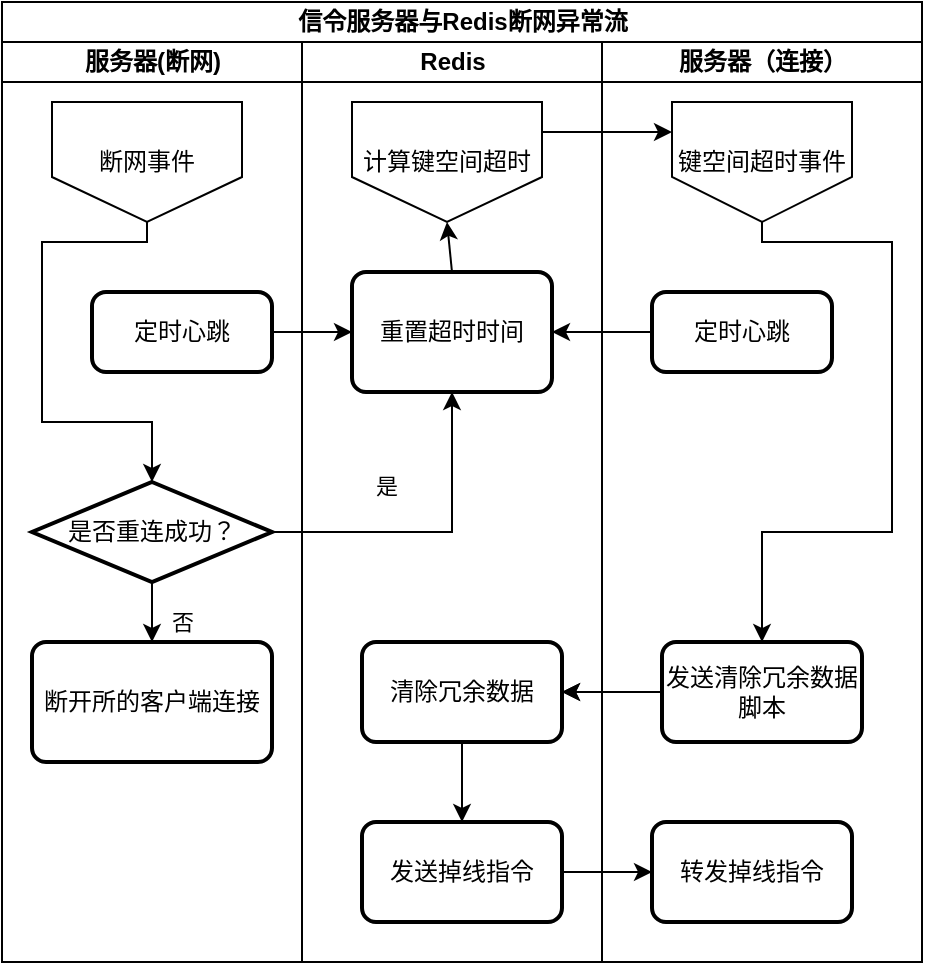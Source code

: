 <mxfile version="12.7.1" type="github">
  <diagram id="C5RBs43oDa-KdzZeNtuy" name="Page-1">
    <mxGraphModel dx="782" dy="1557" grid="1" gridSize="10" guides="1" tooltips="1" connect="1" arrows="1" fold="1" page="1" pageScale="1" pageWidth="827" pageHeight="1169" math="0" shadow="0">
      <root>
        <mxCell id="WIyWlLk6GJQsqaUBKTNV-0" />
        <mxCell id="WIyWlLk6GJQsqaUBKTNV-1" parent="WIyWlLk6GJQsqaUBKTNV-0" />
        <mxCell id="1cRwuKQpYJG1O-YmWHyO-0" value="信令服务器与Redis断网异常流" style="swimlane;html=1;childLayout=stackLayout;resizeParent=1;resizeParentMax=0;startSize=20;" vertex="1" parent="WIyWlLk6GJQsqaUBKTNV-1">
          <mxGeometry x="170" y="-60" width="460" height="480" as="geometry">
            <mxRectangle x="180" y="70" width="60" height="20" as="alternateBounds" />
          </mxGeometry>
        </mxCell>
        <mxCell id="1cRwuKQpYJG1O-YmWHyO-1" value="服务器(断网)" style="swimlane;html=1;startSize=20;" vertex="1" parent="1cRwuKQpYJG1O-YmWHyO-0">
          <mxGeometry y="20" width="150" height="460" as="geometry">
            <mxRectangle y="20" width="30" height="460" as="alternateBounds" />
          </mxGeometry>
        </mxCell>
        <mxCell id="1cRwuKQpYJG1O-YmWHyO-19" style="rounded=0;jumpStyle=none;orthogonalLoop=1;jettySize=auto;html=1;exitX=0.5;exitY=1;exitDx=0;exitDy=0;entryX=0.5;entryY=0;entryDx=0;entryDy=0;entryPerimeter=0;shadow=0;strokeColor=#000000;edgeStyle=orthogonalEdgeStyle;" edge="1" parent="1cRwuKQpYJG1O-YmWHyO-1" source="1cRwuKQpYJG1O-YmWHyO-10" target="1cRwuKQpYJG1O-YmWHyO-16">
          <mxGeometry relative="1" as="geometry">
            <Array as="points">
              <mxPoint x="73" y="100" />
              <mxPoint x="20" y="100" />
              <mxPoint x="20" y="190" />
              <mxPoint x="75" y="190" />
            </Array>
          </mxGeometry>
        </mxCell>
        <mxCell id="1cRwuKQpYJG1O-YmWHyO-10" value="断网事件" style="shape=offPageConnector;whiteSpace=wrap;html=1;" vertex="1" parent="1cRwuKQpYJG1O-YmWHyO-1">
          <mxGeometry x="25" y="30" width="95" height="60" as="geometry" />
        </mxCell>
        <mxCell id="1cRwuKQpYJG1O-YmWHyO-21" value="否" style="edgeStyle=orthogonalEdgeStyle;rounded=0;jumpStyle=none;orthogonalLoop=1;jettySize=auto;html=1;shadow=0;strokeColor=#000000;entryX=0.5;entryY=0;entryDx=0;entryDy=0;curved=1;" edge="1" parent="1cRwuKQpYJG1O-YmWHyO-1" source="1cRwuKQpYJG1O-YmWHyO-16" target="1cRwuKQpYJG1O-YmWHyO-22">
          <mxGeometry x="-0.2" y="-15" relative="1" as="geometry">
            <mxPoint x="70" y="280" as="targetPoint" />
            <mxPoint as="offset" />
          </mxGeometry>
        </mxCell>
        <mxCell id="1cRwuKQpYJG1O-YmWHyO-16" value="是否重连成功？" style="strokeWidth=2;html=1;shape=mxgraph.flowchart.decision;whiteSpace=wrap;" vertex="1" parent="1cRwuKQpYJG1O-YmWHyO-1">
          <mxGeometry x="15" y="220" width="120" height="50" as="geometry" />
        </mxCell>
        <mxCell id="1cRwuKQpYJG1O-YmWHyO-22" value="断开所的客户端连接" style="rounded=1;whiteSpace=wrap;html=1;absoluteArcSize=1;arcSize=14;strokeWidth=2;" vertex="1" parent="1cRwuKQpYJG1O-YmWHyO-1">
          <mxGeometry x="15" y="300" width="120" height="60" as="geometry" />
        </mxCell>
        <mxCell id="1cRwuKQpYJG1O-YmWHyO-26" value="定时心跳" style="rounded=1;whiteSpace=wrap;html=1;absoluteArcSize=1;arcSize=14;strokeWidth=2;" vertex="1" parent="1cRwuKQpYJG1O-YmWHyO-1">
          <mxGeometry x="45" y="125" width="90" height="40" as="geometry" />
        </mxCell>
        <mxCell id="1cRwuKQpYJG1O-YmWHyO-15" style="edgeStyle=orthogonalEdgeStyle;rounded=0;jumpStyle=none;orthogonalLoop=1;jettySize=auto;html=1;exitX=1;exitY=0.25;exitDx=0;exitDy=0;entryX=0;entryY=0.25;entryDx=0;entryDy=0;shadow=0;strokeColor=#000000;" edge="1" parent="1cRwuKQpYJG1O-YmWHyO-0" source="1cRwuKQpYJG1O-YmWHyO-12" target="1cRwuKQpYJG1O-YmWHyO-14">
          <mxGeometry relative="1" as="geometry" />
        </mxCell>
        <mxCell id="1cRwuKQpYJG1O-YmWHyO-24" value="&lt;br&gt;是" style="rounded=0;jumpStyle=none;orthogonalLoop=1;jettySize=auto;html=1;exitX=1;exitY=0.5;exitDx=0;exitDy=0;exitPerimeter=0;shadow=0;strokeColor=#000000;edgeStyle=orthogonalEdgeStyle;" edge="1" parent="1cRwuKQpYJG1O-YmWHyO-0" source="1cRwuKQpYJG1O-YmWHyO-16" target="1cRwuKQpYJG1O-YmWHyO-23">
          <mxGeometry x="-0.1" y="15" relative="1" as="geometry">
            <mxPoint x="-15" y="-15" as="offset" />
          </mxGeometry>
        </mxCell>
        <mxCell id="1cRwuKQpYJG1O-YmWHyO-27" style="rounded=0;jumpStyle=none;orthogonalLoop=1;jettySize=auto;html=1;exitX=1;exitY=0.5;exitDx=0;exitDy=0;entryX=0;entryY=0.5;entryDx=0;entryDy=0;shadow=0;strokeColor=#000000;" edge="1" parent="1cRwuKQpYJG1O-YmWHyO-0" source="1cRwuKQpYJG1O-YmWHyO-26" target="1cRwuKQpYJG1O-YmWHyO-23">
          <mxGeometry relative="1" as="geometry" />
        </mxCell>
        <mxCell id="1cRwuKQpYJG1O-YmWHyO-40" style="edgeStyle=orthogonalEdgeStyle;rounded=0;jumpStyle=none;orthogonalLoop=1;jettySize=auto;html=1;exitX=0;exitY=0.5;exitDx=0;exitDy=0;entryX=1;entryY=0.5;entryDx=0;entryDy=0;shadow=0;strokeColor=#000000;" edge="1" parent="1cRwuKQpYJG1O-YmWHyO-0" source="1cRwuKQpYJG1O-YmWHyO-28" target="1cRwuKQpYJG1O-YmWHyO-35">
          <mxGeometry relative="1" as="geometry" />
        </mxCell>
        <mxCell id="1cRwuKQpYJG1O-YmWHyO-46" value="" style="edgeStyle=none;rounded=0;jumpStyle=none;orthogonalLoop=1;jettySize=auto;html=1;shadow=0;strokeColor=#000000;" edge="1" parent="1cRwuKQpYJG1O-YmWHyO-0" source="1cRwuKQpYJG1O-YmWHyO-43" target="1cRwuKQpYJG1O-YmWHyO-45">
          <mxGeometry relative="1" as="geometry" />
        </mxCell>
        <mxCell id="1cRwuKQpYJG1O-YmWHyO-50" style="edgeStyle=none;rounded=0;jumpStyle=none;orthogonalLoop=1;jettySize=auto;html=1;exitX=0;exitY=0.5;exitDx=0;exitDy=0;entryX=1;entryY=0.5;entryDx=0;entryDy=0;shadow=0;strokeColor=#000000;" edge="1" parent="1cRwuKQpYJG1O-YmWHyO-0" source="1cRwuKQpYJG1O-YmWHyO-47" target="1cRwuKQpYJG1O-YmWHyO-23">
          <mxGeometry relative="1" as="geometry" />
        </mxCell>
        <mxCell id="1cRwuKQpYJG1O-YmWHyO-2" value="Redis" style="swimlane;html=1;startSize=20;" vertex="1" parent="1cRwuKQpYJG1O-YmWHyO-0">
          <mxGeometry x="150" y="20" width="150" height="460" as="geometry" />
        </mxCell>
        <mxCell id="1cRwuKQpYJG1O-YmWHyO-12" value="计算键空间超时" style="shape=offPageConnector;whiteSpace=wrap;html=1;" vertex="1" parent="1cRwuKQpYJG1O-YmWHyO-2">
          <mxGeometry x="25" y="30" width="95" height="60" as="geometry" />
        </mxCell>
        <mxCell id="1cRwuKQpYJG1O-YmWHyO-25" style="rounded=0;jumpStyle=none;orthogonalLoop=1;jettySize=auto;html=1;exitX=0.5;exitY=0;exitDx=0;exitDy=0;entryX=0.5;entryY=1;entryDx=0;entryDy=0;shadow=0;strokeColor=#000000;" edge="1" parent="1cRwuKQpYJG1O-YmWHyO-2" source="1cRwuKQpYJG1O-YmWHyO-23" target="1cRwuKQpYJG1O-YmWHyO-12">
          <mxGeometry relative="1" as="geometry" />
        </mxCell>
        <mxCell id="1cRwuKQpYJG1O-YmWHyO-23" value="重置超时时间" style="rounded=1;whiteSpace=wrap;html=1;absoluteArcSize=1;arcSize=14;strokeWidth=2;" vertex="1" parent="1cRwuKQpYJG1O-YmWHyO-2">
          <mxGeometry x="25" y="115" width="100" height="60" as="geometry" />
        </mxCell>
        <mxCell id="1cRwuKQpYJG1O-YmWHyO-44" value="" style="edgeStyle=none;rounded=0;jumpStyle=none;orthogonalLoop=1;jettySize=auto;html=1;shadow=0;strokeColor=#000000;" edge="1" parent="1cRwuKQpYJG1O-YmWHyO-2" source="1cRwuKQpYJG1O-YmWHyO-35" target="1cRwuKQpYJG1O-YmWHyO-43">
          <mxGeometry relative="1" as="geometry" />
        </mxCell>
        <mxCell id="1cRwuKQpYJG1O-YmWHyO-35" value="清除冗余数据" style="rounded=1;whiteSpace=wrap;html=1;absoluteArcSize=1;arcSize=14;strokeWidth=2;" vertex="1" parent="1cRwuKQpYJG1O-YmWHyO-2">
          <mxGeometry x="30" y="300" width="100" height="50" as="geometry" />
        </mxCell>
        <mxCell id="1cRwuKQpYJG1O-YmWHyO-43" value="发送掉线指令" style="rounded=1;whiteSpace=wrap;html=1;absoluteArcSize=1;arcSize=14;strokeWidth=2;" vertex="1" parent="1cRwuKQpYJG1O-YmWHyO-2">
          <mxGeometry x="30" y="390" width="100" height="50" as="geometry" />
        </mxCell>
        <mxCell id="1cRwuKQpYJG1O-YmWHyO-3" value="服务器（连接）" style="swimlane;html=1;startSize=20;" vertex="1" parent="1cRwuKQpYJG1O-YmWHyO-0">
          <mxGeometry x="300" y="20" width="160" height="460" as="geometry" />
        </mxCell>
        <mxCell id="1cRwuKQpYJG1O-YmWHyO-51" style="edgeStyle=orthogonalEdgeStyle;rounded=0;jumpStyle=none;orthogonalLoop=1;jettySize=auto;html=1;exitX=0.5;exitY=1;exitDx=0;exitDy=0;entryX=0.5;entryY=0;entryDx=0;entryDy=0;shadow=0;strokeColor=#000000;" edge="1" parent="1cRwuKQpYJG1O-YmWHyO-3" source="1cRwuKQpYJG1O-YmWHyO-14" target="1cRwuKQpYJG1O-YmWHyO-28">
          <mxGeometry relative="1" as="geometry">
            <Array as="points">
              <mxPoint x="80" y="100" />
              <mxPoint x="145" y="100" />
              <mxPoint x="145" y="245" />
              <mxPoint x="80" y="245" />
            </Array>
          </mxGeometry>
        </mxCell>
        <mxCell id="1cRwuKQpYJG1O-YmWHyO-14" value="键空间超时事件" style="shape=offPageConnector;whiteSpace=wrap;html=1;" vertex="1" parent="1cRwuKQpYJG1O-YmWHyO-3">
          <mxGeometry x="35" y="30" width="90" height="60" as="geometry" />
        </mxCell>
        <mxCell id="1cRwuKQpYJG1O-YmWHyO-28" value="发送清除冗余数据脚本" style="rounded=1;whiteSpace=wrap;html=1;absoluteArcSize=1;arcSize=14;strokeWidth=2;" vertex="1" parent="1cRwuKQpYJG1O-YmWHyO-3">
          <mxGeometry x="30" y="300" width="100" height="50" as="geometry" />
        </mxCell>
        <mxCell id="1cRwuKQpYJG1O-YmWHyO-45" value="转发掉线指令" style="rounded=1;whiteSpace=wrap;html=1;absoluteArcSize=1;arcSize=14;strokeWidth=2;" vertex="1" parent="1cRwuKQpYJG1O-YmWHyO-3">
          <mxGeometry x="25" y="390" width="100" height="50" as="geometry" />
        </mxCell>
        <mxCell id="1cRwuKQpYJG1O-YmWHyO-47" value="定时心跳" style="rounded=1;whiteSpace=wrap;html=1;absoluteArcSize=1;arcSize=14;strokeWidth=2;" vertex="1" parent="1cRwuKQpYJG1O-YmWHyO-3">
          <mxGeometry x="25" y="125" width="90" height="40" as="geometry" />
        </mxCell>
        <mxCell id="1cRwuKQpYJG1O-YmWHyO-52" value="" style="edgeStyle=orthogonalEdgeStyle;rounded=0;jumpStyle=none;orthogonalLoop=1;jettySize=auto;html=1;shadow=0;strokeColor=#000000;" edge="1" parent="1cRwuKQpYJG1O-YmWHyO-0" source="1cRwuKQpYJG1O-YmWHyO-28" target="1cRwuKQpYJG1O-YmWHyO-35">
          <mxGeometry relative="1" as="geometry" />
        </mxCell>
      </root>
    </mxGraphModel>
  </diagram>
</mxfile>
